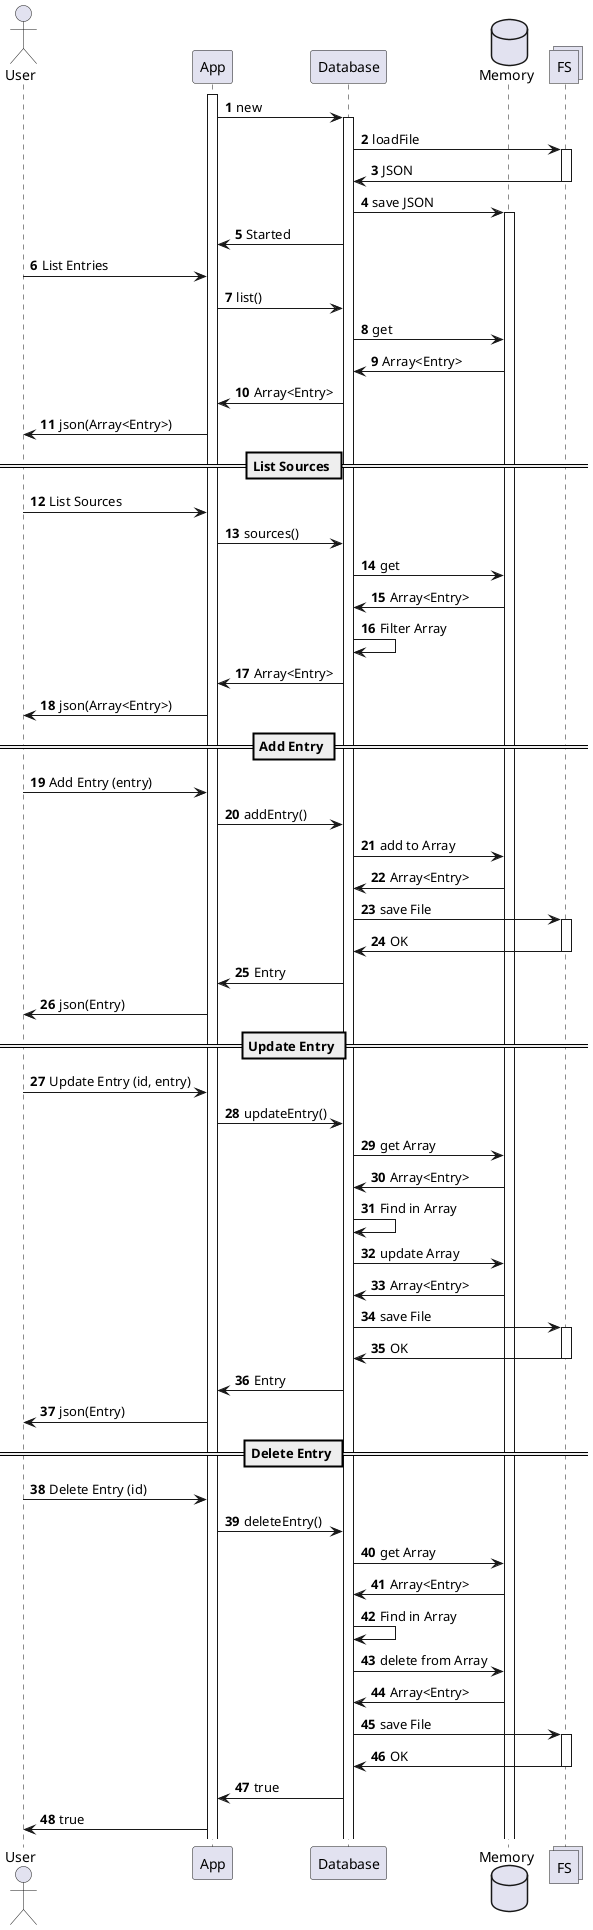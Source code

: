 @startuml
actor User
participant App
participant Database
database Memory
collections FS
autonumber

activate App
App -> Database: new
activate Database
Database -> FS: loadFile
activate FS
FS -> Database: JSON
deactivate FS
Database -> Memory: save JSON
activate Memory
Database -> App: Started

User -> App: List Entries
App -> Database: list()
Database -> Memory: get
Memory -> Database: Array<Entry>
Database -> App: Array<Entry>
App -> User: json(Array<Entry>)

== List Sources ==
User -> App: List Sources
App -> Database: sources()
Database -> Memory: get
Memory -> Database: Array<Entry>
Database -> Database: Filter Array
Database -> App: Array<Entry>
App -> User: json(Array<Entry>)

== Add Entry ==
User -> App: Add Entry (entry)
App -> Database: addEntry()
Database -> Memory: add to Array
Memory -> Database: Array<Entry>
Database -> FS: save File
activate FS
FS -> Database: OK
deactivate FS
Database -> App: Entry
App -> User: json(Entry)

== Update Entry ==
User -> App: Update Entry (id, entry)
App -> Database: updateEntry()
Database -> Memory: get Array
Memory -> Database: Array<Entry>
Database -> Database: Find in Array
Database -> Memory: update Array
Memory -> Database: Array<Entry>
Database -> FS: save File
activate FS
FS -> Database: OK
deactivate FS
Database -> App: Entry
App -> User: json(Entry)

== Delete Entry ==
User -> App: Delete Entry (id)
App -> Database: deleteEntry()
Database -> Memory: get Array
Memory -> Database: Array<Entry>
Database -> Database: Find in Array
Database -> Memory: delete from Array
Memory -> Database: Array<Entry>

Database -> FS: save File
activate FS
FS -> Database: OK
deactivate FS
Database -> App: true
App -> User: true
@enduml